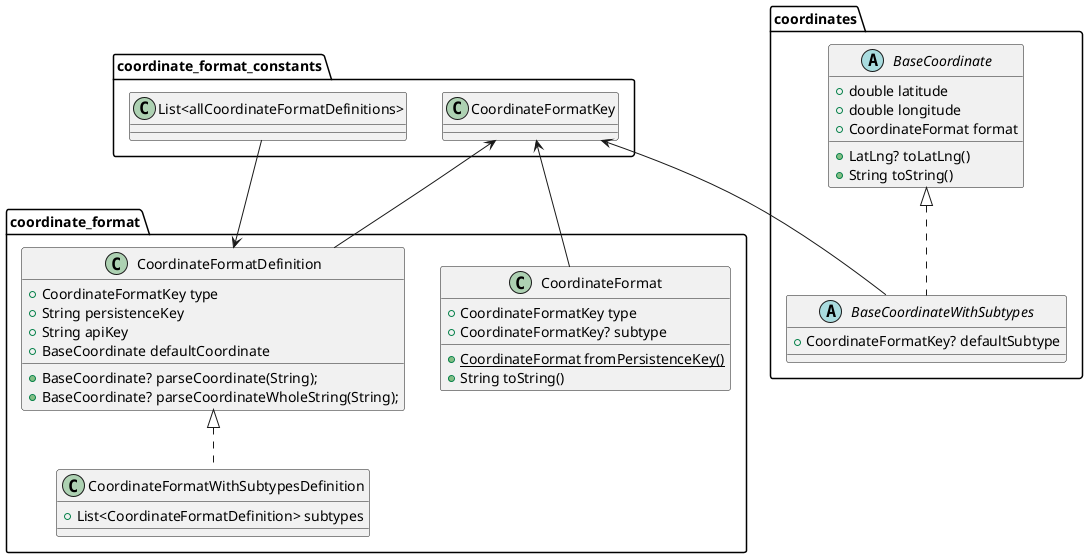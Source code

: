 @startuml
'https://plantuml.com/sequence-diagram

class "coordinate_format.CoordinateFormat" {
  +CoordinateFormatKey type
  +CoordinateFormatKey? subtype
  {static} +CoordinateFormat fromPersistenceKey()
  +String toString()
}

class "coordinate_format.CoordinateFormatDefinition" {
  +CoordinateFormatKey type
  +String persistenceKey
  +String apiKey
  +BaseCoordinate defaultCoordinate
  +BaseCoordinate? parseCoordinate(String);
  +BaseCoordinate? parseCoordinateWholeString(String);
}

class "coordinate_format.CoordinateFormatWithSubtypesDefinition" {
  +List<CoordinateFormatDefinition> subtypes
}
"coordinate_format.CoordinateFormatDefinition" <|.. "coordinate_format.CoordinateFormatWithSubtypesDefinition"


abstract class "coordinates.BaseCoordinate" {
  +double latitude
  +double longitude
  +CoordinateFormat format
  +LatLng? toLatLng()
  +String toString()
}

abstract class "coordinates.BaseCoordinateWithSubtypes" {
  +CoordinateFormatKey? defaultSubtype
}
"coordinates.BaseCoordinate" <|.. "coordinates.BaseCoordinateWithSubtypes"

"coordinate_format_constants.CoordinateFormatKey" <-- "coordinate_format.CoordinateFormat"
"coordinate_format_constants.CoordinateFormatKey" <-- "coordinate_format.CoordinateFormatDefinition"
"coordinate_format_constants.CoordinateFormatKey" <-- "coordinates.BaseCoordinateWithSubtypes"

"coordinate_format_constants.List<allCoordinateFormatDefinitions>" --> "coordinate_format.CoordinateFormatDefinition"



@enduml